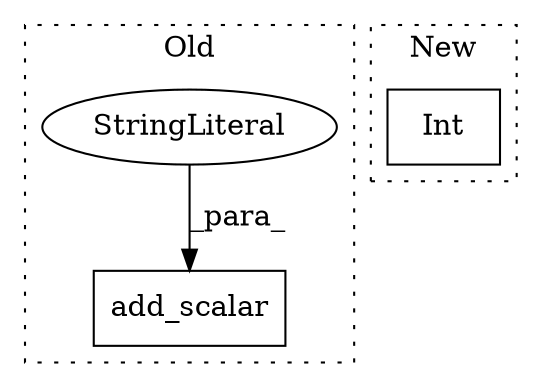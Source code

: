 digraph G {
subgraph cluster0 {
1 [label="add_scalar" a="32" s="9876,9943" l="11,1" shape="box"];
3 [label="StringLiteral" a="45" s="9887" l="14" shape="ellipse"];
label = "Old";
style="dotted";
}
subgraph cluster1 {
2 [label="Int" a="32" s="10485,10510" l="4,1" shape="box"];
label = "New";
style="dotted";
}
3 -> 1 [label="_para_"];
}
